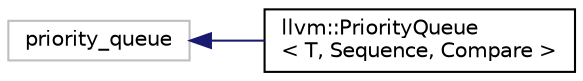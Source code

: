 digraph "Graphical Class Hierarchy"
{
 // LATEX_PDF_SIZE
  bgcolor="transparent";
  edge [fontname="Helvetica",fontsize="10",labelfontname="Helvetica",labelfontsize="10"];
  node [fontname="Helvetica",fontsize="10",shape=record];
  rankdir="LR";
  Node4394 [label="priority_queue",height=0.2,width=0.4,color="grey75",tooltip=" "];
  Node4394 -> Node0 [dir="back",color="midnightblue",fontsize="10",style="solid",fontname="Helvetica"];
  Node0 [label="llvm::PriorityQueue\l\< T, Sequence, Compare \>",height=0.2,width=0.4,color="black",URL="$classllvm_1_1PriorityQueue.html",tooltip="PriorityQueue - This class behaves like std::priority_queue and provides a few additional convenience..."];
}
